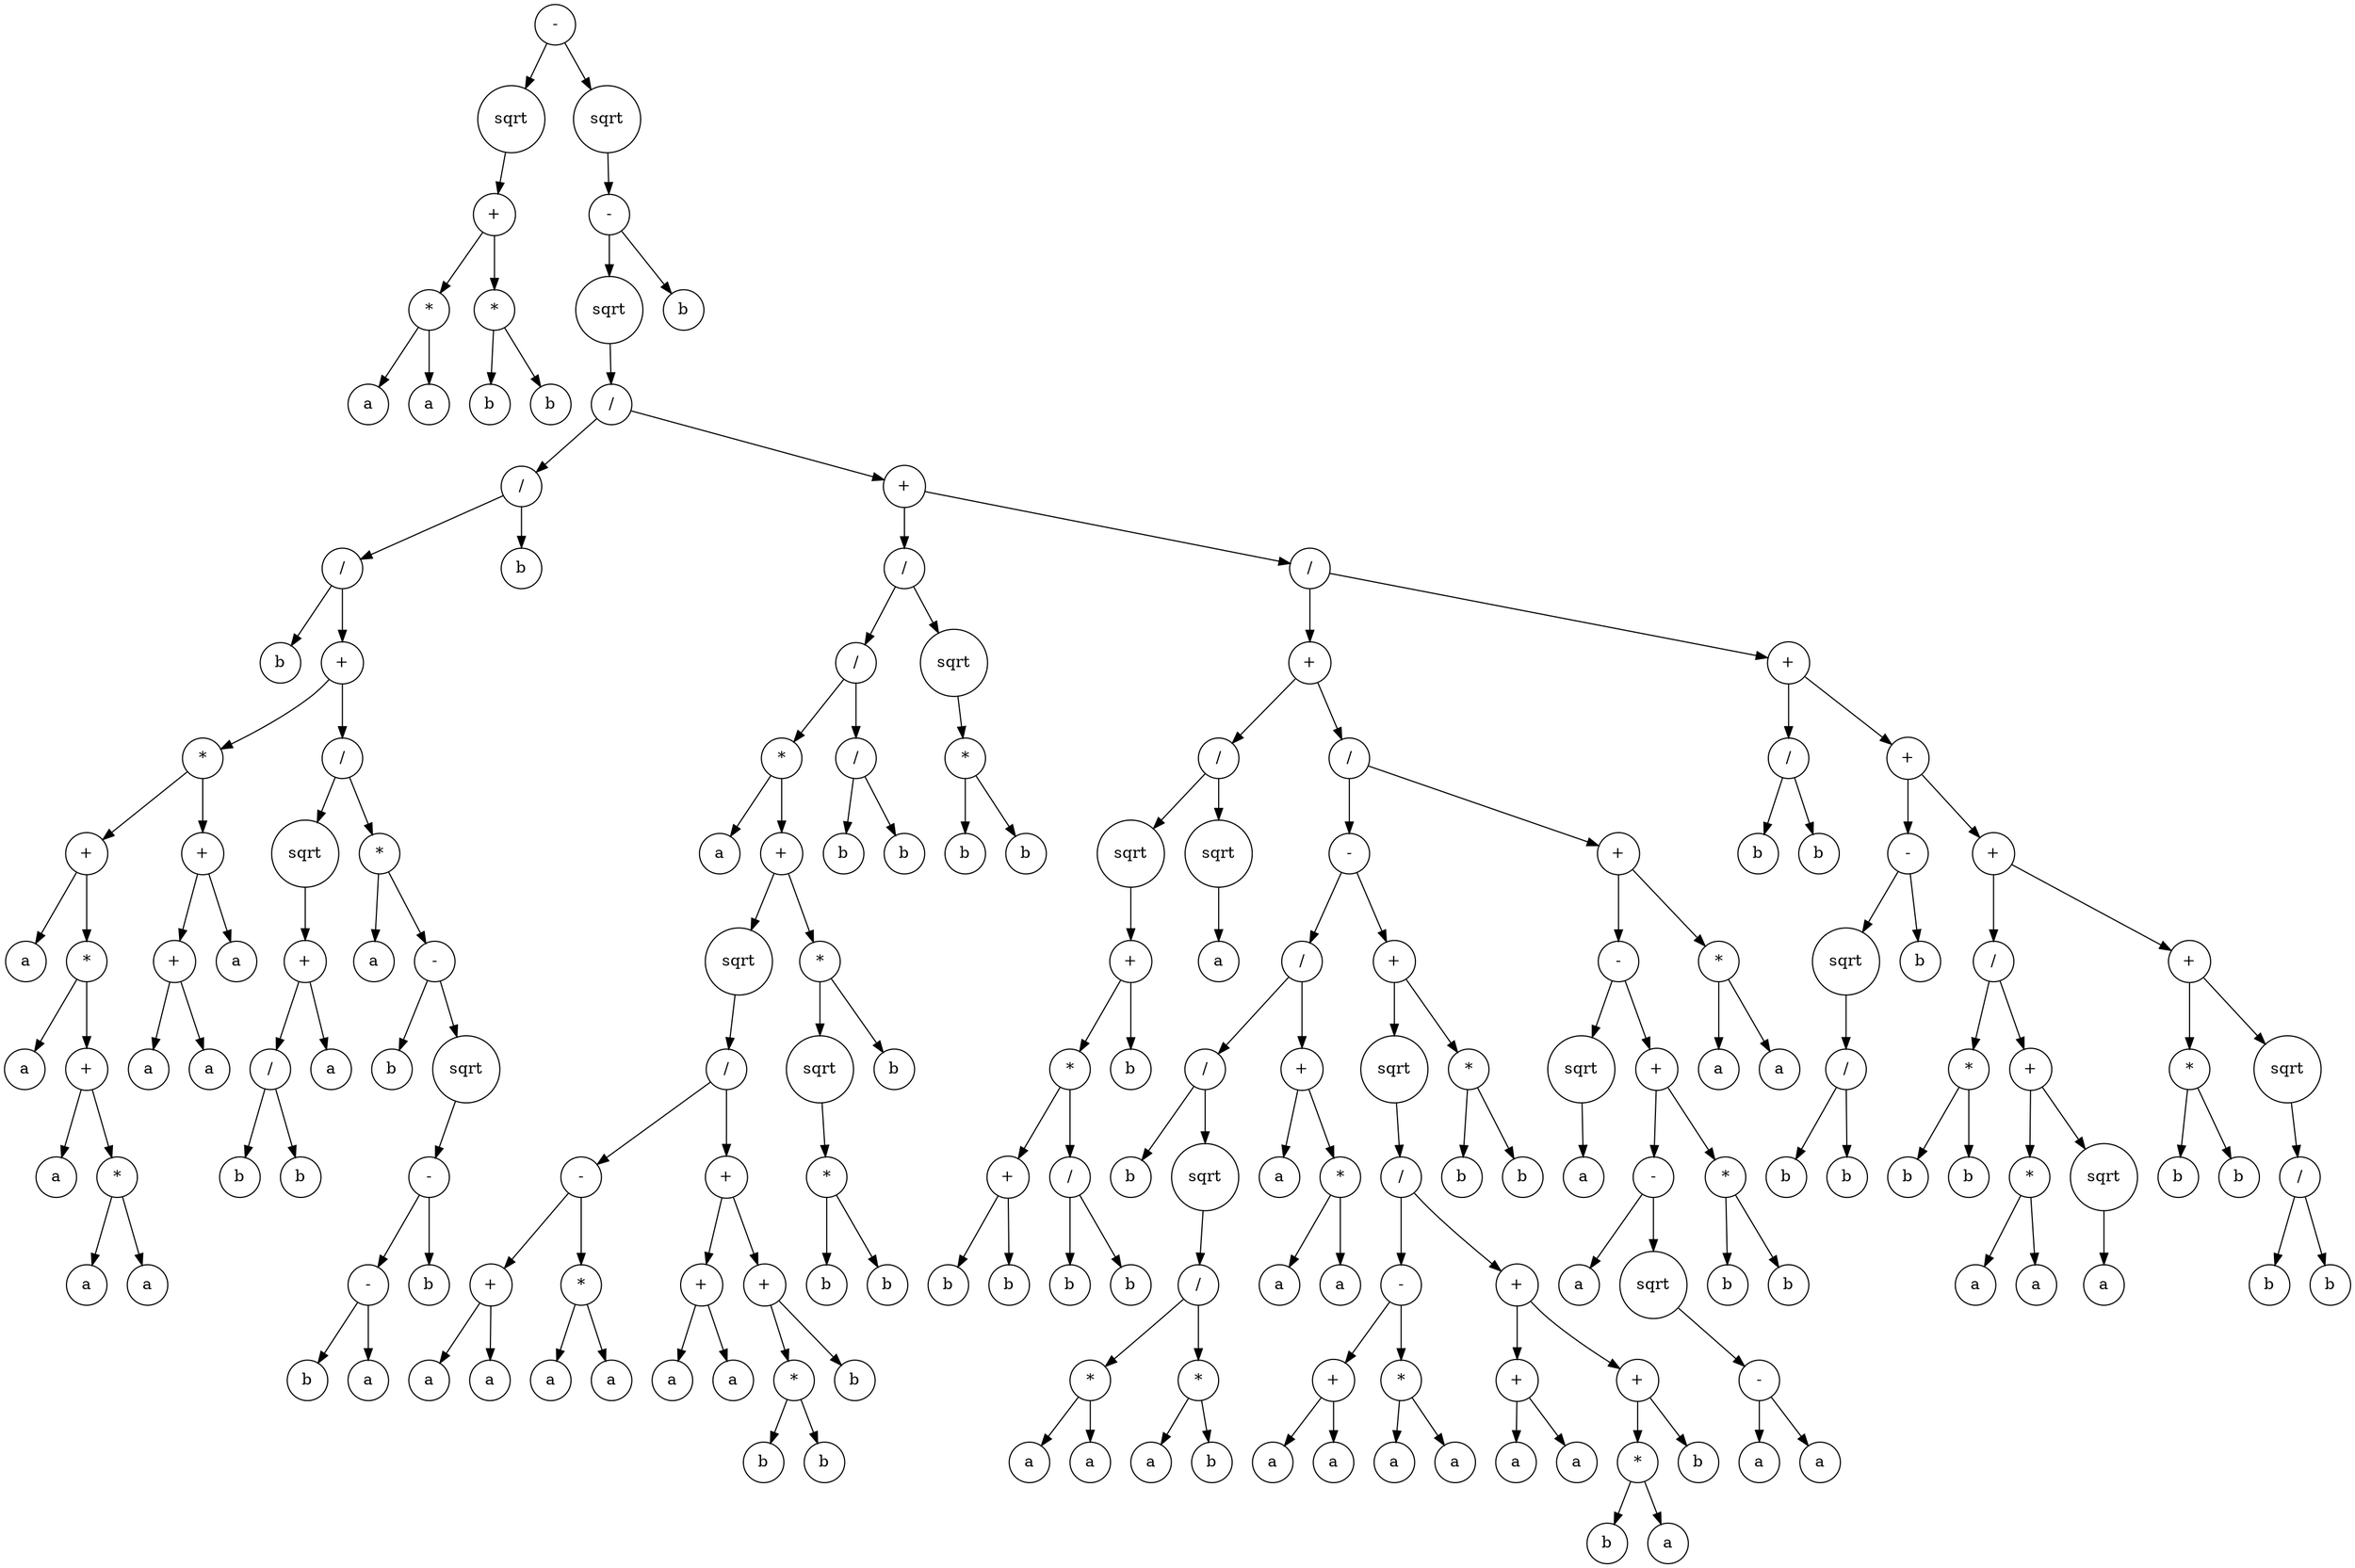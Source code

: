 digraph g {
graph [ordering=out];
node [shape=circle];
n[label = "-"];
n0[label = "sqrt"];
n00[label = "+"];
n000[label = "*"];
n0000[label = "a"];
n000 -> n0000;
n0001[label = "a"];
n000 -> n0001;
n00 -> n000;
n001[label = "*"];
n0010[label = "b"];
n001 -> n0010;
n0011[label = "b"];
n001 -> n0011;
n00 -> n001;
n0 -> n00;
n -> n0;
n1[label = "sqrt"];
n10[label = "-"];
n100[label = "sqrt"];
n1000[label = "/"];
n10000[label = "/"];
n100000[label = "/"];
n1000000[label = "b"];
n100000 -> n1000000;
n1000001[label = "+"];
n10000010[label = "*"];
n100000100[label = "+"];
n1000001000[label = "a"];
n100000100 -> n1000001000;
n1000001001[label = "*"];
n10000010010[label = "a"];
n1000001001 -> n10000010010;
n10000010011[label = "+"];
n100000100110[label = "a"];
n10000010011 -> n100000100110;
n100000100111[label = "*"];
n1000001001110[label = "a"];
n100000100111 -> n1000001001110;
n1000001001111[label = "a"];
n100000100111 -> n1000001001111;
n10000010011 -> n100000100111;
n1000001001 -> n10000010011;
n100000100 -> n1000001001;
n10000010 -> n100000100;
n100000101[label = "+"];
n1000001010[label = "+"];
n10000010100[label = "a"];
n1000001010 -> n10000010100;
n10000010101[label = "a"];
n1000001010 -> n10000010101;
n100000101 -> n1000001010;
n1000001011[label = "a"];
n100000101 -> n1000001011;
n10000010 -> n100000101;
n1000001 -> n10000010;
n10000011[label = "/"];
n100000110[label = "sqrt"];
n1000001100[label = "+"];
n10000011000[label = "/"];
n100000110000[label = "b"];
n10000011000 -> n100000110000;
n100000110001[label = "b"];
n10000011000 -> n100000110001;
n1000001100 -> n10000011000;
n10000011001[label = "a"];
n1000001100 -> n10000011001;
n100000110 -> n1000001100;
n10000011 -> n100000110;
n100000111[label = "*"];
n1000001110[label = "a"];
n100000111 -> n1000001110;
n1000001111[label = "-"];
n10000011110[label = "b"];
n1000001111 -> n10000011110;
n10000011111[label = "sqrt"];
n100000111110[label = "-"];
n1000001111100[label = "-"];
n10000011111000[label = "b"];
n1000001111100 -> n10000011111000;
n10000011111001[label = "a"];
n1000001111100 -> n10000011111001;
n100000111110 -> n1000001111100;
n1000001111101[label = "b"];
n100000111110 -> n1000001111101;
n10000011111 -> n100000111110;
n1000001111 -> n10000011111;
n100000111 -> n1000001111;
n10000011 -> n100000111;
n1000001 -> n10000011;
n100000 -> n1000001;
n10000 -> n100000;
n100001[label = "b"];
n10000 -> n100001;
n1000 -> n10000;
n10001[label = "+"];
n100010[label = "/"];
n1000100[label = "/"];
n10001000[label = "*"];
n100010000[label = "a"];
n10001000 -> n100010000;
n100010001[label = "+"];
n1000100010[label = "sqrt"];
n10001000100[label = "/"];
n100010001000[label = "-"];
n1000100010000[label = "+"];
n10001000100000[label = "a"];
n1000100010000 -> n10001000100000;
n10001000100001[label = "a"];
n1000100010000 -> n10001000100001;
n100010001000 -> n1000100010000;
n1000100010001[label = "*"];
n10001000100010[label = "a"];
n1000100010001 -> n10001000100010;
n10001000100011[label = "a"];
n1000100010001 -> n10001000100011;
n100010001000 -> n1000100010001;
n10001000100 -> n100010001000;
n100010001001[label = "+"];
n1000100010010[label = "+"];
n10001000100100[label = "a"];
n1000100010010 -> n10001000100100;
n10001000100101[label = "a"];
n1000100010010 -> n10001000100101;
n100010001001 -> n1000100010010;
n1000100010011[label = "+"];
n10001000100110[label = "*"];
n100010001001100[label = "b"];
n10001000100110 -> n100010001001100;
n100010001001101[label = "b"];
n10001000100110 -> n100010001001101;
n1000100010011 -> n10001000100110;
n10001000100111[label = "b"];
n1000100010011 -> n10001000100111;
n100010001001 -> n1000100010011;
n10001000100 -> n100010001001;
n1000100010 -> n10001000100;
n100010001 -> n1000100010;
n1000100011[label = "*"];
n10001000110[label = "sqrt"];
n100010001100[label = "*"];
n1000100011000[label = "b"];
n100010001100 -> n1000100011000;
n1000100011001[label = "b"];
n100010001100 -> n1000100011001;
n10001000110 -> n100010001100;
n1000100011 -> n10001000110;
n10001000111[label = "b"];
n1000100011 -> n10001000111;
n100010001 -> n1000100011;
n10001000 -> n100010001;
n1000100 -> n10001000;
n10001001[label = "/"];
n100010010[label = "b"];
n10001001 -> n100010010;
n100010011[label = "b"];
n10001001 -> n100010011;
n1000100 -> n10001001;
n100010 -> n1000100;
n1000101[label = "sqrt"];
n10001010[label = "*"];
n100010100[label = "b"];
n10001010 -> n100010100;
n100010101[label = "b"];
n10001010 -> n100010101;
n1000101 -> n10001010;
n100010 -> n1000101;
n10001 -> n100010;
n100011[label = "/"];
n1000110[label = "+"];
n10001100[label = "/"];
n100011000[label = "sqrt"];
n1000110000[label = "+"];
n10001100000[label = "*"];
n100011000000[label = "+"];
n1000110000000[label = "b"];
n100011000000 -> n1000110000000;
n1000110000001[label = "b"];
n100011000000 -> n1000110000001;
n10001100000 -> n100011000000;
n100011000001[label = "/"];
n1000110000010[label = "b"];
n100011000001 -> n1000110000010;
n1000110000011[label = "b"];
n100011000001 -> n1000110000011;
n10001100000 -> n100011000001;
n1000110000 -> n10001100000;
n10001100001[label = "b"];
n1000110000 -> n10001100001;
n100011000 -> n1000110000;
n10001100 -> n100011000;
n100011001[label = "sqrt"];
n1000110010[label = "a"];
n100011001 -> n1000110010;
n10001100 -> n100011001;
n1000110 -> n10001100;
n10001101[label = "/"];
n100011010[label = "-"];
n1000110100[label = "/"];
n10001101000[label = "/"];
n100011010000[label = "b"];
n10001101000 -> n100011010000;
n100011010001[label = "sqrt"];
n1000110100010[label = "/"];
n10001101000100[label = "*"];
n100011010001000[label = "a"];
n10001101000100 -> n100011010001000;
n100011010001001[label = "a"];
n10001101000100 -> n100011010001001;
n1000110100010 -> n10001101000100;
n10001101000101[label = "*"];
n100011010001010[label = "a"];
n10001101000101 -> n100011010001010;
n100011010001011[label = "b"];
n10001101000101 -> n100011010001011;
n1000110100010 -> n10001101000101;
n100011010001 -> n1000110100010;
n10001101000 -> n100011010001;
n1000110100 -> n10001101000;
n10001101001[label = "+"];
n100011010010[label = "a"];
n10001101001 -> n100011010010;
n100011010011[label = "*"];
n1000110100110[label = "a"];
n100011010011 -> n1000110100110;
n1000110100111[label = "a"];
n100011010011 -> n1000110100111;
n10001101001 -> n100011010011;
n1000110100 -> n10001101001;
n100011010 -> n1000110100;
n1000110101[label = "+"];
n10001101010[label = "sqrt"];
n100011010100[label = "/"];
n1000110101000[label = "-"];
n10001101010000[label = "+"];
n100011010100000[label = "a"];
n10001101010000 -> n100011010100000;
n100011010100001[label = "a"];
n10001101010000 -> n100011010100001;
n1000110101000 -> n10001101010000;
n10001101010001[label = "*"];
n100011010100010[label = "a"];
n10001101010001 -> n100011010100010;
n100011010100011[label = "a"];
n10001101010001 -> n100011010100011;
n1000110101000 -> n10001101010001;
n100011010100 -> n1000110101000;
n1000110101001[label = "+"];
n10001101010010[label = "+"];
n100011010100100[label = "a"];
n10001101010010 -> n100011010100100;
n100011010100101[label = "a"];
n10001101010010 -> n100011010100101;
n1000110101001 -> n10001101010010;
n10001101010011[label = "+"];
n100011010100110[label = "*"];
n1000110101001100[label = "b"];
n100011010100110 -> n1000110101001100;
n1000110101001101[label = "a"];
n100011010100110 -> n1000110101001101;
n10001101010011 -> n100011010100110;
n100011010100111[label = "b"];
n10001101010011 -> n100011010100111;
n1000110101001 -> n10001101010011;
n100011010100 -> n1000110101001;
n10001101010 -> n100011010100;
n1000110101 -> n10001101010;
n10001101011[label = "*"];
n100011010110[label = "b"];
n10001101011 -> n100011010110;
n100011010111[label = "b"];
n10001101011 -> n100011010111;
n1000110101 -> n10001101011;
n100011010 -> n1000110101;
n10001101 -> n100011010;
n100011011[label = "+"];
n1000110110[label = "-"];
n10001101100[label = "sqrt"];
n100011011000[label = "a"];
n10001101100 -> n100011011000;
n1000110110 -> n10001101100;
n10001101101[label = "+"];
n100011011010[label = "-"];
n1000110110100[label = "a"];
n100011011010 -> n1000110110100;
n1000110110101[label = "sqrt"];
n10001101101010[label = "-"];
n100011011010100[label = "a"];
n10001101101010 -> n100011011010100;
n100011011010101[label = "a"];
n10001101101010 -> n100011011010101;
n1000110110101 -> n10001101101010;
n100011011010 -> n1000110110101;
n10001101101 -> n100011011010;
n100011011011[label = "*"];
n1000110110110[label = "b"];
n100011011011 -> n1000110110110;
n1000110110111[label = "b"];
n100011011011 -> n1000110110111;
n10001101101 -> n100011011011;
n1000110110 -> n10001101101;
n100011011 -> n1000110110;
n1000110111[label = "*"];
n10001101110[label = "a"];
n1000110111 -> n10001101110;
n10001101111[label = "a"];
n1000110111 -> n10001101111;
n100011011 -> n1000110111;
n10001101 -> n100011011;
n1000110 -> n10001101;
n100011 -> n1000110;
n1000111[label = "+"];
n10001110[label = "/"];
n100011100[label = "b"];
n10001110 -> n100011100;
n100011101[label = "b"];
n10001110 -> n100011101;
n1000111 -> n10001110;
n10001111[label = "+"];
n100011110[label = "-"];
n1000111100[label = "sqrt"];
n10001111000[label = "/"];
n100011110000[label = "b"];
n10001111000 -> n100011110000;
n100011110001[label = "b"];
n10001111000 -> n100011110001;
n1000111100 -> n10001111000;
n100011110 -> n1000111100;
n1000111101[label = "b"];
n100011110 -> n1000111101;
n10001111 -> n100011110;
n100011111[label = "+"];
n1000111110[label = "/"];
n10001111100[label = "*"];
n100011111000[label = "b"];
n10001111100 -> n100011111000;
n100011111001[label = "b"];
n10001111100 -> n100011111001;
n1000111110 -> n10001111100;
n10001111101[label = "+"];
n100011111010[label = "*"];
n1000111110100[label = "a"];
n100011111010 -> n1000111110100;
n1000111110101[label = "a"];
n100011111010 -> n1000111110101;
n10001111101 -> n100011111010;
n100011111011[label = "sqrt"];
n1000111110110[label = "a"];
n100011111011 -> n1000111110110;
n10001111101 -> n100011111011;
n1000111110 -> n10001111101;
n100011111 -> n1000111110;
n1000111111[label = "+"];
n10001111110[label = "*"];
n100011111100[label = "b"];
n10001111110 -> n100011111100;
n100011111101[label = "b"];
n10001111110 -> n100011111101;
n1000111111 -> n10001111110;
n10001111111[label = "sqrt"];
n100011111110[label = "/"];
n1000111111100[label = "b"];
n100011111110 -> n1000111111100;
n1000111111101[label = "b"];
n100011111110 -> n1000111111101;
n10001111111 -> n100011111110;
n1000111111 -> n10001111111;
n100011111 -> n1000111111;
n10001111 -> n100011111;
n1000111 -> n10001111;
n100011 -> n1000111;
n10001 -> n100011;
n1000 -> n10001;
n100 -> n1000;
n10 -> n100;
n101[label = "b"];
n10 -> n101;
n1 -> n10;
n -> n1;
}
